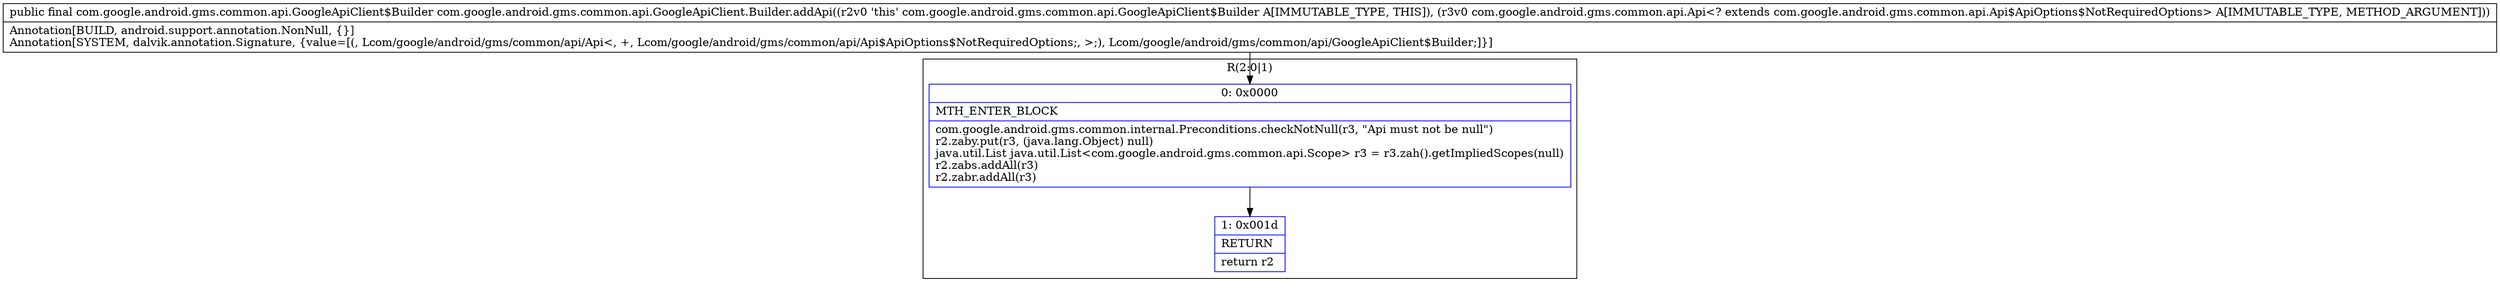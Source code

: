 digraph "CFG forcom.google.android.gms.common.api.GoogleApiClient.Builder.addApi(Lcom\/google\/android\/gms\/common\/api\/Api;)Lcom\/google\/android\/gms\/common\/api\/GoogleApiClient$Builder;" {
subgraph cluster_Region_652165200 {
label = "R(2:0|1)";
node [shape=record,color=blue];
Node_0 [shape=record,label="{0\:\ 0x0000|MTH_ENTER_BLOCK\l|com.google.android.gms.common.internal.Preconditions.checkNotNull(r3, \"Api must not be null\")\lr2.zaby.put(r3, (java.lang.Object) null)\ljava.util.List java.util.List\<com.google.android.gms.common.api.Scope\> r3 = r3.zah().getImpliedScopes(null)\lr2.zabs.addAll(r3)\lr2.zabr.addAll(r3)\l}"];
Node_1 [shape=record,label="{1\:\ 0x001d|RETURN\l|return r2\l}"];
}
MethodNode[shape=record,label="{public final com.google.android.gms.common.api.GoogleApiClient$Builder com.google.android.gms.common.api.GoogleApiClient.Builder.addApi((r2v0 'this' com.google.android.gms.common.api.GoogleApiClient$Builder A[IMMUTABLE_TYPE, THIS]), (r3v0 com.google.android.gms.common.api.Api\<? extends com.google.android.gms.common.api.Api$ApiOptions$NotRequiredOptions\> A[IMMUTABLE_TYPE, METHOD_ARGUMENT]))  | Annotation[BUILD, android.support.annotation.NonNull, \{\}]\lAnnotation[SYSTEM, dalvik.annotation.Signature, \{value=[(, Lcom\/google\/android\/gms\/common\/api\/Api\<, +, Lcom\/google\/android\/gms\/common\/api\/Api$ApiOptions$NotRequiredOptions;, \>;), Lcom\/google\/android\/gms\/common\/api\/GoogleApiClient$Builder;]\}]\l}"];
MethodNode -> Node_0;
Node_0 -> Node_1;
}

